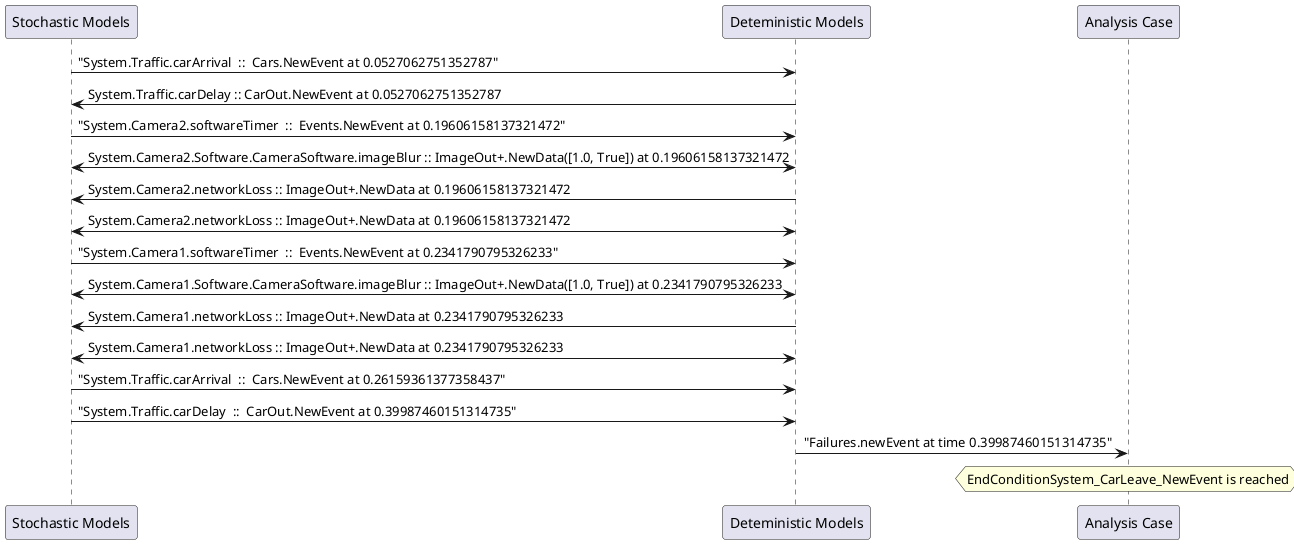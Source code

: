 
	@startuml
	participant "Stochastic Models" as stochmodel
	participant "Deteministic Models" as detmodel
	participant "Analysis Case" as analysis
	{23496_stop} stochmodel -> detmodel : "System.Traffic.carArrival  ::  Cars.NewEvent at 0.0527062751352787"
{23507_start} detmodel -> stochmodel : System.Traffic.carDelay :: CarOut.NewEvent at 0.0527062751352787
{23480_stop} stochmodel -> detmodel : "System.Camera2.softwareTimer  ::  Events.NewEvent at 0.19606158137321472"
detmodel <-> stochmodel : System.Camera2.Software.CameraSoftware.imageBlur :: ImageOut+.NewData([1.0, True]) at 0.19606158137321472
detmodel -> stochmodel : System.Camera2.networkLoss :: ImageOut+.NewData at 0.19606158137321472
detmodel <-> stochmodel : System.Camera2.networkLoss :: ImageOut+.NewData at 0.19606158137321472
{23465_stop} stochmodel -> detmodel : "System.Camera1.softwareTimer  ::  Events.NewEvent at 0.2341790795326233"
detmodel <-> stochmodel : System.Camera1.Software.CameraSoftware.imageBlur :: ImageOut+.NewData([1.0, True]) at 0.2341790795326233
detmodel -> stochmodel : System.Camera1.networkLoss :: ImageOut+.NewData at 0.2341790795326233
detmodel <-> stochmodel : System.Camera1.networkLoss :: ImageOut+.NewData at 0.2341790795326233
{23497_stop} stochmodel -> detmodel : "System.Traffic.carArrival  ::  Cars.NewEvent at 0.26159361377358437"
{23507_stop} stochmodel -> detmodel : "System.Traffic.carDelay  ::  CarOut.NewEvent at 0.39987460151314735"
{23507_start} <-> {23507_stop} : delay
detmodel -> analysis : "Failures.newEvent at time 0.39987460151314735"
hnote over analysis 
EndConditionSystem_CarLeave_NewEvent is reached
endnote
@enduml